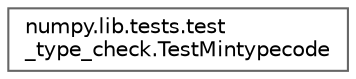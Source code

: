 digraph "Graphical Class Hierarchy"
{
 // LATEX_PDF_SIZE
  bgcolor="transparent";
  edge [fontname=Helvetica,fontsize=10,labelfontname=Helvetica,labelfontsize=10];
  node [fontname=Helvetica,fontsize=10,shape=box,height=0.2,width=0.4];
  rankdir="LR";
  Node0 [id="Node000000",label="numpy.lib.tests.test\l_type_check.TestMintypecode",height=0.2,width=0.4,color="grey40", fillcolor="white", style="filled",URL="$db/d7f/classnumpy_1_1lib_1_1tests_1_1test__type__check_1_1TestMintypecode.html",tooltip=" "];
}
